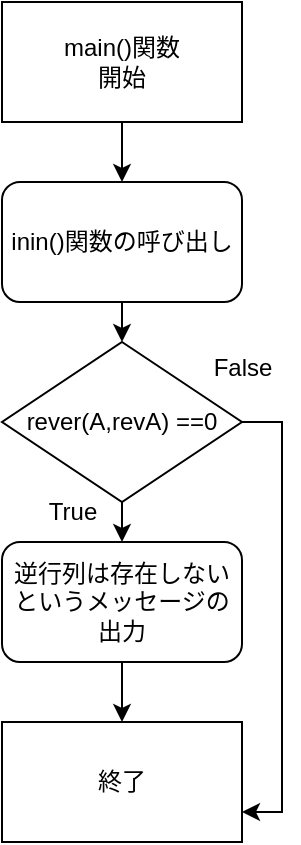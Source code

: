 <mxfile version="24.4.0" type="onedrive">
  <diagram name="ページ1" id="ko-8uPsDhV1OZfkAIlq5">
    <mxGraphModel grid="1" page="1" gridSize="10" guides="1" tooltips="1" connect="1" arrows="1" fold="1" pageScale="1" pageWidth="827" pageHeight="1169" math="0" shadow="0">
      <root>
        <mxCell id="0" />
        <mxCell id="1" parent="0" />
        <mxCell id="P-3A_ir-3UfBgf-_ftdf-7" style="edgeStyle=orthogonalEdgeStyle;rounded=0;orthogonalLoop=1;jettySize=auto;html=1;exitX=0.5;exitY=1;exitDx=0;exitDy=0;entryX=0.5;entryY=0;entryDx=0;entryDy=0;" edge="1" parent="1" source="P-3A_ir-3UfBgf-_ftdf-1" target="P-3A_ir-3UfBgf-_ftdf-4">
          <mxGeometry relative="1" as="geometry" />
        </mxCell>
        <mxCell id="P-3A_ir-3UfBgf-_ftdf-1" value="main()関数&lt;div&gt;開始&lt;/div&gt;" style="rounded=0;whiteSpace=wrap;html=1;" vertex="1" parent="1">
          <mxGeometry x="200" width="120" height="60" as="geometry" />
        </mxCell>
        <mxCell id="P-3A_ir-3UfBgf-_ftdf-10" style="edgeStyle=orthogonalEdgeStyle;rounded=0;orthogonalLoop=1;jettySize=auto;html=1;exitX=0.5;exitY=1;exitDx=0;exitDy=0;entryX=0.5;entryY=0;entryDx=0;entryDy=0;" edge="1" parent="1" source="P-3A_ir-3UfBgf-_ftdf-2" target="P-3A_ir-3UfBgf-_ftdf-6">
          <mxGeometry relative="1" as="geometry" />
        </mxCell>
        <mxCell id="P-3A_ir-3UfBgf-_ftdf-2" value="逆行列は存在しないというメッセージの出力" style="rounded=1;whiteSpace=wrap;html=1;" vertex="1" parent="1">
          <mxGeometry x="200" y="270" width="120" height="60" as="geometry" />
        </mxCell>
        <mxCell id="P-3A_ir-3UfBgf-_ftdf-8" style="edgeStyle=orthogonalEdgeStyle;rounded=0;orthogonalLoop=1;jettySize=auto;html=1;exitX=0.5;exitY=1;exitDx=0;exitDy=0;entryX=0.5;entryY=0;entryDx=0;entryDy=0;" edge="1" parent="1" source="P-3A_ir-3UfBgf-_ftdf-4" target="P-3A_ir-3UfBgf-_ftdf-5">
          <mxGeometry relative="1" as="geometry" />
        </mxCell>
        <mxCell id="P-3A_ir-3UfBgf-_ftdf-4" value="inin()関数の呼び出し" style="rounded=1;whiteSpace=wrap;html=1;" vertex="1" parent="1">
          <mxGeometry x="200" y="90" width="120" height="60" as="geometry" />
        </mxCell>
        <mxCell id="P-3A_ir-3UfBgf-_ftdf-9" style="edgeStyle=orthogonalEdgeStyle;rounded=0;orthogonalLoop=1;jettySize=auto;html=1;exitX=0.5;exitY=1;exitDx=0;exitDy=0;entryX=0.5;entryY=0;entryDx=0;entryDy=0;" edge="1" parent="1" source="P-3A_ir-3UfBgf-_ftdf-5" target="P-3A_ir-3UfBgf-_ftdf-2">
          <mxGeometry relative="1" as="geometry" />
        </mxCell>
        <mxCell id="P-3A_ir-3UfBgf-_ftdf-12" style="edgeStyle=orthogonalEdgeStyle;rounded=0;orthogonalLoop=1;jettySize=auto;html=1;exitX=1;exitY=0.5;exitDx=0;exitDy=0;entryX=1;entryY=0.75;entryDx=0;entryDy=0;" edge="1" parent="1" source="P-3A_ir-3UfBgf-_ftdf-5" target="P-3A_ir-3UfBgf-_ftdf-6">
          <mxGeometry relative="1" as="geometry" />
        </mxCell>
        <mxCell id="P-3A_ir-3UfBgf-_ftdf-5" value="rever(A,revA) ==0" style="rhombus;whiteSpace=wrap;html=1;" vertex="1" parent="1">
          <mxGeometry x="200" y="170" width="120" height="80" as="geometry" />
        </mxCell>
        <mxCell id="P-3A_ir-3UfBgf-_ftdf-6" value="終了" style="rounded=0;whiteSpace=wrap;html=1;" vertex="1" parent="1">
          <mxGeometry x="200" y="360" width="120" height="60" as="geometry" />
        </mxCell>
        <mxCell id="P-3A_ir-3UfBgf-_ftdf-11" value="True" style="text;html=1;align=center;verticalAlign=middle;resizable=0;points=[];autosize=1;strokeColor=none;fillColor=none;" vertex="1" parent="1">
          <mxGeometry x="210" y="240" width="50" height="30" as="geometry" />
        </mxCell>
        <mxCell id="P-3A_ir-3UfBgf-_ftdf-13" value="False" style="text;html=1;align=center;verticalAlign=middle;resizable=0;points=[];autosize=1;strokeColor=none;fillColor=none;" vertex="1" parent="1">
          <mxGeometry x="295" y="168" width="50" height="30" as="geometry" />
        </mxCell>
      </root>
    </mxGraphModel>
  </diagram>
</mxfile>
